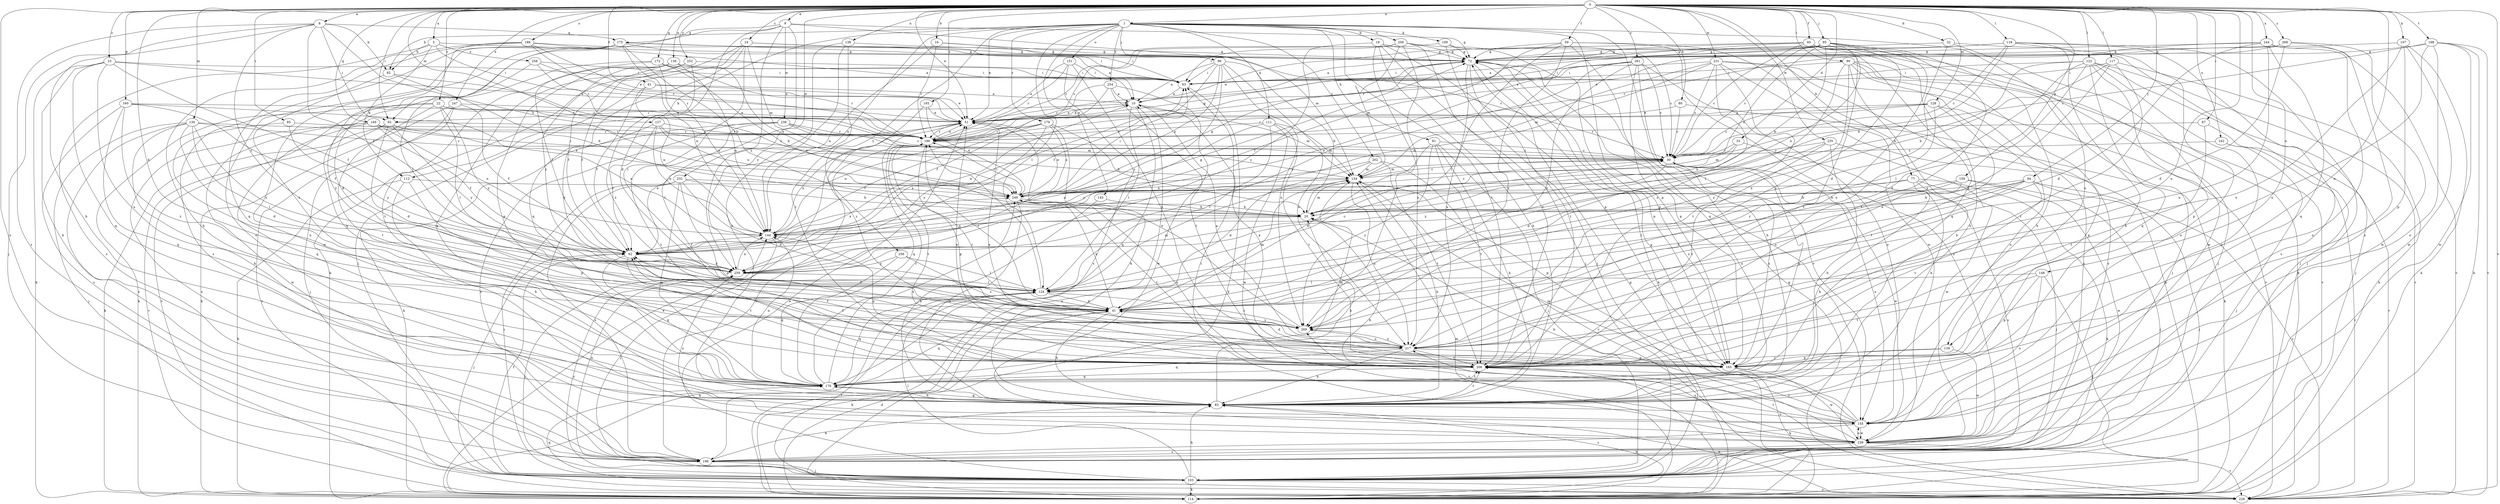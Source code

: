 strict digraph  {
0;
1;
5;
8;
9;
10;
16;
19;
20;
22;
23;
24;
30;
32;
33;
41;
51;
59;
60;
61;
62;
72;
77;
80;
81;
82;
83;
85;
87;
90;
92;
93;
94;
95;
96;
103;
107;
109;
111;
112;
114;
117;
118;
122;
124;
127;
128;
130;
134;
136;
138;
139;
143;
144;
148;
151;
155;
159;
160;
165;
169;
172;
175;
176;
179;
186;
188;
193;
196;
198;
200;
202;
206;
217;
228;
231;
232;
235;
238;
239;
242;
244;
247;
249;
252;
254;
256;
258;
259;
261;
268;
269;
0 -> 1  [label=a];
0 -> 5  [label=a];
0 -> 8  [label=a];
0 -> 9  [label=a];
0 -> 16  [label=b];
0 -> 22  [label=c];
0 -> 23  [label=c];
0 -> 24  [label=c];
0 -> 32  [label=d];
0 -> 33  [label=d];
0 -> 41  [label=d];
0 -> 51  [label=e];
0 -> 59  [label=f];
0 -> 60  [label=f];
0 -> 61  [label=f];
0 -> 77  [label=h];
0 -> 80  [label=h];
0 -> 85  [label=i];
0 -> 87  [label=i];
0 -> 90  [label=i];
0 -> 92  [label=i];
0 -> 94  [label=j];
0 -> 95  [label=j];
0 -> 107  [label=k];
0 -> 117  [label=l];
0 -> 118  [label=l];
0 -> 122  [label=l];
0 -> 127  [label=m];
0 -> 128  [label=m];
0 -> 130  [label=m];
0 -> 136  [label=n];
0 -> 138  [label=n];
0 -> 139  [label=n];
0 -> 148  [label=o];
0 -> 159  [label=p];
0 -> 160  [label=p];
0 -> 169  [label=q];
0 -> 172  [label=q];
0 -> 188  [label=s];
0 -> 193  [label=s];
0 -> 196  [label=s];
0 -> 198  [label=t];
0 -> 217  [label=u];
0 -> 228  [label=v];
0 -> 231  [label=w];
0 -> 232  [label=w];
0 -> 235  [label=w];
0 -> 242  [label=x];
0 -> 244  [label=x];
0 -> 247  [label=x];
0 -> 252  [label=y];
0 -> 261  [label=z];
0 -> 268  [label=z];
1 -> 19  [label=b];
1 -> 51  [label=e];
1 -> 81  [label=h];
1 -> 82  [label=h];
1 -> 96  [label=j];
1 -> 109  [label=k];
1 -> 111  [label=k];
1 -> 112  [label=k];
1 -> 124  [label=l];
1 -> 139  [label=n];
1 -> 143  [label=n];
1 -> 144  [label=n];
1 -> 151  [label=o];
1 -> 165  [label=p];
1 -> 179  [label=r];
1 -> 200  [label=t];
1 -> 202  [label=t];
1 -> 206  [label=t];
1 -> 228  [label=v];
1 -> 254  [label=y];
1 -> 256  [label=y];
5 -> 72  [label=g];
5 -> 82  [label=h];
5 -> 112  [label=k];
5 -> 186  [label=r];
5 -> 196  [label=s];
5 -> 258  [label=y];
8 -> 62  [label=f];
8 -> 82  [label=h];
8 -> 83  [label=h];
8 -> 92  [label=i];
8 -> 103  [label=j];
8 -> 175  [label=q];
8 -> 196  [label=s];
8 -> 249  [label=x];
8 -> 259  [label=y];
9 -> 41  [label=d];
9 -> 72  [label=g];
9 -> 92  [label=i];
9 -> 134  [label=m];
9 -> 175  [label=q];
9 -> 206  [label=t];
9 -> 238  [label=w];
9 -> 259  [label=y];
10 -> 51  [label=e];
10 -> 92  [label=i];
10 -> 124  [label=l];
10 -> 134  [label=m];
10 -> 176  [label=q];
16 -> 30  [label=c];
16 -> 72  [label=g];
16 -> 144  [label=n];
16 -> 186  [label=r];
19 -> 72  [label=g];
19 -> 83  [label=h];
19 -> 103  [label=j];
19 -> 165  [label=p];
19 -> 217  [label=u];
19 -> 259  [label=y];
20 -> 134  [label=m];
20 -> 144  [label=n];
22 -> 51  [label=e];
22 -> 114  [label=k];
22 -> 124  [label=l];
22 -> 206  [label=t];
22 -> 228  [label=v];
22 -> 249  [label=x];
22 -> 259  [label=y];
23 -> 51  [label=e];
23 -> 62  [label=f];
23 -> 83  [label=h];
23 -> 93  [label=i];
23 -> 114  [label=k];
23 -> 176  [label=q];
23 -> 217  [label=u];
24 -> 72  [label=g];
24 -> 93  [label=i];
24 -> 103  [label=j];
24 -> 114  [label=k];
24 -> 124  [label=l];
24 -> 134  [label=m];
24 -> 176  [label=q];
30 -> 134  [label=m];
30 -> 155  [label=o];
30 -> 165  [label=p];
30 -> 239  [label=w];
30 -> 259  [label=y];
32 -> 41  [label=d];
32 -> 72  [label=g];
32 -> 103  [label=j];
32 -> 239  [label=w];
33 -> 30  [label=c];
33 -> 83  [label=h];
33 -> 134  [label=m];
33 -> 249  [label=x];
41 -> 62  [label=f];
41 -> 83  [label=h];
41 -> 114  [label=k];
41 -> 134  [label=m];
41 -> 176  [label=q];
41 -> 186  [label=r];
41 -> 249  [label=x];
41 -> 269  [label=z];
51 -> 10  [label=a];
51 -> 176  [label=q];
51 -> 186  [label=r];
59 -> 62  [label=f];
59 -> 72  [label=g];
59 -> 124  [label=l];
59 -> 176  [label=q];
59 -> 196  [label=s];
59 -> 239  [label=w];
59 -> 269  [label=z];
60 -> 30  [label=c];
60 -> 51  [label=e];
60 -> 72  [label=g];
60 -> 83  [label=h];
60 -> 103  [label=j];
60 -> 114  [label=k];
60 -> 176  [label=q];
60 -> 186  [label=r];
60 -> 206  [label=t];
61 -> 10  [label=a];
61 -> 51  [label=e];
61 -> 62  [label=f];
61 -> 144  [label=n];
62 -> 10  [label=a];
62 -> 51  [label=e];
62 -> 72  [label=g];
62 -> 93  [label=i];
62 -> 103  [label=j];
62 -> 176  [label=q];
62 -> 206  [label=t];
62 -> 259  [label=y];
72 -> 93  [label=i];
72 -> 114  [label=k];
72 -> 155  [label=o];
72 -> 165  [label=p];
72 -> 206  [label=t];
72 -> 217  [label=u];
77 -> 20  [label=b];
77 -> 83  [label=h];
77 -> 103  [label=j];
77 -> 114  [label=k];
77 -> 196  [label=s];
77 -> 249  [label=x];
80 -> 30  [label=c];
80 -> 51  [label=e];
80 -> 114  [label=k];
81 -> 30  [label=c];
81 -> 41  [label=d];
81 -> 83  [label=h];
81 -> 103  [label=j];
81 -> 206  [label=t];
81 -> 269  [label=z];
82 -> 20  [label=b];
82 -> 30  [label=c];
82 -> 269  [label=z];
83 -> 20  [label=b];
83 -> 155  [label=o];
83 -> 176  [label=q];
83 -> 206  [label=t];
85 -> 186  [label=r];
85 -> 217  [label=u];
85 -> 259  [label=y];
87 -> 186  [label=r];
87 -> 206  [label=t];
87 -> 228  [label=v];
90 -> 83  [label=h];
90 -> 93  [label=i];
90 -> 103  [label=j];
90 -> 124  [label=l];
90 -> 155  [label=o];
90 -> 196  [label=s];
90 -> 228  [label=v];
90 -> 269  [label=z];
92 -> 41  [label=d];
92 -> 114  [label=k];
92 -> 144  [label=n];
92 -> 186  [label=r];
92 -> 228  [label=v];
92 -> 259  [label=y];
93 -> 10  [label=a];
93 -> 114  [label=k];
94 -> 20  [label=b];
94 -> 41  [label=d];
94 -> 103  [label=j];
94 -> 124  [label=l];
94 -> 206  [label=t];
94 -> 217  [label=u];
94 -> 228  [label=v];
94 -> 249  [label=x];
95 -> 10  [label=a];
95 -> 20  [label=b];
95 -> 30  [label=c];
95 -> 51  [label=e];
95 -> 72  [label=g];
95 -> 83  [label=h];
95 -> 144  [label=n];
95 -> 206  [label=t];
95 -> 217  [label=u];
95 -> 249  [label=x];
95 -> 269  [label=z];
96 -> 10  [label=a];
96 -> 20  [label=b];
96 -> 62  [label=f];
96 -> 93  [label=i];
96 -> 217  [label=u];
96 -> 249  [label=x];
96 -> 259  [label=y];
96 -> 269  [label=z];
103 -> 51  [label=e];
103 -> 62  [label=f];
103 -> 83  [label=h];
103 -> 114  [label=k];
103 -> 124  [label=l];
103 -> 144  [label=n];
103 -> 228  [label=v];
103 -> 259  [label=y];
107 -> 72  [label=g];
107 -> 114  [label=k];
107 -> 165  [label=p];
107 -> 217  [label=u];
107 -> 239  [label=w];
109 -> 30  [label=c];
109 -> 72  [label=g];
109 -> 103  [label=j];
109 -> 186  [label=r];
111 -> 124  [label=l];
111 -> 134  [label=m];
111 -> 186  [label=r];
111 -> 206  [label=t];
111 -> 239  [label=w];
111 -> 259  [label=y];
112 -> 83  [label=h];
112 -> 114  [label=k];
112 -> 165  [label=p];
112 -> 249  [label=x];
114 -> 10  [label=a];
114 -> 41  [label=d];
114 -> 51  [label=e];
114 -> 72  [label=g];
114 -> 83  [label=h];
114 -> 134  [label=m];
114 -> 206  [label=t];
117 -> 20  [label=b];
117 -> 93  [label=i];
117 -> 114  [label=k];
117 -> 206  [label=t];
117 -> 217  [label=u];
118 -> 10  [label=a];
118 -> 20  [label=b];
118 -> 30  [label=c];
118 -> 72  [label=g];
118 -> 83  [label=h];
118 -> 103  [label=j];
118 -> 155  [label=o];
118 -> 196  [label=s];
122 -> 20  [label=b];
122 -> 41  [label=d];
122 -> 93  [label=i];
122 -> 103  [label=j];
122 -> 124  [label=l];
122 -> 155  [label=o];
122 -> 165  [label=p];
122 -> 176  [label=q];
122 -> 228  [label=v];
124 -> 41  [label=d];
124 -> 114  [label=k];
124 -> 134  [label=m];
124 -> 176  [label=q];
124 -> 186  [label=r];
124 -> 269  [label=z];
127 -> 30  [label=c];
127 -> 62  [label=f];
127 -> 144  [label=n];
127 -> 186  [label=r];
127 -> 249  [label=x];
127 -> 259  [label=y];
128 -> 30  [label=c];
128 -> 51  [label=e];
128 -> 165  [label=p];
128 -> 186  [label=r];
128 -> 206  [label=t];
128 -> 269  [label=z];
130 -> 30  [label=c];
130 -> 41  [label=d];
130 -> 83  [label=h];
130 -> 103  [label=j];
130 -> 124  [label=l];
130 -> 186  [label=r];
130 -> 196  [label=s];
130 -> 259  [label=y];
134 -> 30  [label=c];
134 -> 83  [label=h];
134 -> 165  [label=p];
134 -> 217  [label=u];
134 -> 249  [label=x];
136 -> 62  [label=f];
136 -> 93  [label=i];
136 -> 144  [label=n];
136 -> 165  [label=p];
136 -> 206  [label=t];
136 -> 249  [label=x];
136 -> 259  [label=y];
138 -> 72  [label=g];
138 -> 83  [label=h];
138 -> 206  [label=t];
138 -> 259  [label=y];
139 -> 165  [label=p];
139 -> 206  [label=t];
139 -> 239  [label=w];
143 -> 20  [label=b];
143 -> 83  [label=h];
144 -> 62  [label=f];
144 -> 103  [label=j];
144 -> 249  [label=x];
148 -> 103  [label=j];
148 -> 124  [label=l];
148 -> 155  [label=o];
148 -> 165  [label=p];
148 -> 206  [label=t];
151 -> 51  [label=e];
151 -> 93  [label=i];
151 -> 186  [label=r];
151 -> 196  [label=s];
151 -> 217  [label=u];
155 -> 20  [label=b];
155 -> 72  [label=g];
155 -> 134  [label=m];
155 -> 196  [label=s];
155 -> 206  [label=t];
155 -> 239  [label=w];
155 -> 259  [label=y];
155 -> 269  [label=z];
159 -> 20  [label=b];
159 -> 103  [label=j];
159 -> 239  [label=w];
159 -> 249  [label=x];
159 -> 269  [label=z];
160 -> 51  [label=e];
160 -> 62  [label=f];
160 -> 176  [label=q];
160 -> 196  [label=s];
160 -> 249  [label=x];
160 -> 269  [label=z];
165 -> 10  [label=a];
165 -> 30  [label=c];
165 -> 51  [label=e];
165 -> 62  [label=f];
165 -> 114  [label=k];
165 -> 239  [label=w];
169 -> 30  [label=c];
169 -> 62  [label=f];
169 -> 144  [label=n];
169 -> 176  [label=q];
169 -> 186  [label=r];
169 -> 196  [label=s];
169 -> 239  [label=w];
172 -> 20  [label=b];
172 -> 62  [label=f];
172 -> 93  [label=i];
172 -> 144  [label=n];
172 -> 176  [label=q];
172 -> 186  [label=r];
175 -> 10  [label=a];
175 -> 20  [label=b];
175 -> 72  [label=g];
175 -> 93  [label=i];
175 -> 124  [label=l];
175 -> 144  [label=n];
175 -> 155  [label=o];
175 -> 196  [label=s];
175 -> 239  [label=w];
176 -> 83  [label=h];
176 -> 134  [label=m];
176 -> 144  [label=n];
176 -> 186  [label=r];
176 -> 206  [label=t];
176 -> 249  [label=x];
179 -> 20  [label=b];
179 -> 62  [label=f];
179 -> 83  [label=h];
179 -> 144  [label=n];
179 -> 186  [label=r];
179 -> 249  [label=x];
179 -> 259  [label=y];
186 -> 30  [label=c];
186 -> 51  [label=e];
186 -> 72  [label=g];
186 -> 144  [label=n];
186 -> 165  [label=p];
186 -> 206  [label=t];
188 -> 10  [label=a];
188 -> 51  [label=e];
188 -> 72  [label=g];
188 -> 83  [label=h];
188 -> 176  [label=q];
188 -> 186  [label=r];
188 -> 269  [label=z];
193 -> 51  [label=e];
193 -> 249  [label=x];
193 -> 269  [label=z];
196 -> 83  [label=h];
196 -> 103  [label=j];
196 -> 186  [label=r];
198 -> 30  [label=c];
198 -> 72  [label=g];
198 -> 114  [label=k];
198 -> 155  [label=o];
198 -> 217  [label=u];
198 -> 228  [label=v];
198 -> 239  [label=w];
200 -> 72  [label=g];
200 -> 93  [label=i];
200 -> 134  [label=m];
200 -> 165  [label=p];
200 -> 186  [label=r];
200 -> 206  [label=t];
200 -> 269  [label=z];
202 -> 41  [label=d];
202 -> 134  [label=m];
202 -> 144  [label=n];
202 -> 206  [label=t];
202 -> 228  [label=v];
206 -> 51  [label=e];
206 -> 144  [label=n];
206 -> 176  [label=q];
206 -> 249  [label=x];
217 -> 10  [label=a];
217 -> 41  [label=d];
217 -> 62  [label=f];
217 -> 83  [label=h];
217 -> 165  [label=p];
217 -> 176  [label=q];
217 -> 186  [label=r];
217 -> 206  [label=t];
217 -> 269  [label=z];
228 -> 72  [label=g];
228 -> 83  [label=h];
228 -> 124  [label=l];
228 -> 176  [label=q];
231 -> 30  [label=c];
231 -> 93  [label=i];
231 -> 114  [label=k];
231 -> 134  [label=m];
231 -> 144  [label=n];
231 -> 196  [label=s];
231 -> 206  [label=t];
231 -> 228  [label=v];
231 -> 269  [label=z];
232 -> 20  [label=b];
232 -> 41  [label=d];
232 -> 103  [label=j];
232 -> 165  [label=p];
232 -> 176  [label=q];
232 -> 196  [label=s];
232 -> 249  [label=x];
235 -> 30  [label=c];
235 -> 41  [label=d];
235 -> 83  [label=h];
235 -> 206  [label=t];
235 -> 239  [label=w];
238 -> 30  [label=c];
238 -> 114  [label=k];
238 -> 134  [label=m];
238 -> 186  [label=r];
238 -> 196  [label=s];
238 -> 206  [label=t];
239 -> 20  [label=b];
239 -> 93  [label=i];
239 -> 155  [label=o];
239 -> 196  [label=s];
239 -> 206  [label=t];
239 -> 217  [label=u];
239 -> 228  [label=v];
242 -> 30  [label=c];
242 -> 103  [label=j];
242 -> 228  [label=v];
244 -> 41  [label=d];
244 -> 72  [label=g];
244 -> 155  [label=o];
244 -> 176  [label=q];
244 -> 186  [label=r];
244 -> 217  [label=u];
244 -> 228  [label=v];
247 -> 51  [label=e];
247 -> 62  [label=f];
247 -> 103  [label=j];
247 -> 114  [label=k];
247 -> 228  [label=v];
249 -> 20  [label=b];
249 -> 30  [label=c];
249 -> 51  [label=e];
249 -> 72  [label=g];
249 -> 83  [label=h];
249 -> 93  [label=i];
249 -> 186  [label=r];
249 -> 206  [label=t];
252 -> 62  [label=f];
252 -> 93  [label=i];
252 -> 176  [label=q];
252 -> 269  [label=z];
254 -> 10  [label=a];
254 -> 62  [label=f];
254 -> 186  [label=r];
254 -> 206  [label=t];
254 -> 239  [label=w];
256 -> 124  [label=l];
256 -> 176  [label=q];
256 -> 259  [label=y];
256 -> 269  [label=z];
258 -> 41  [label=d];
258 -> 51  [label=e];
258 -> 93  [label=i];
258 -> 186  [label=r];
259 -> 30  [label=c];
259 -> 103  [label=j];
259 -> 124  [label=l];
259 -> 144  [label=n];
261 -> 30  [label=c];
261 -> 41  [label=d];
261 -> 83  [label=h];
261 -> 93  [label=i];
261 -> 144  [label=n];
261 -> 155  [label=o];
261 -> 165  [label=p];
261 -> 259  [label=y];
268 -> 41  [label=d];
268 -> 51  [label=e];
268 -> 72  [label=g];
268 -> 155  [label=o];
268 -> 239  [label=w];
269 -> 51  [label=e];
269 -> 217  [label=u];
}
